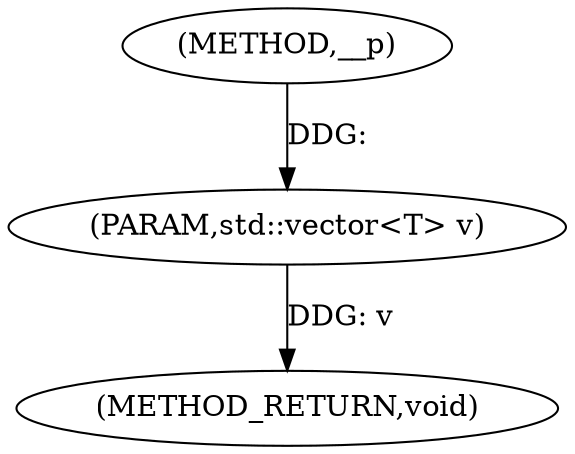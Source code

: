 digraph "__p" {  
"1000113" [label = "(METHOD,__p)" ]
"1000116" [label = "(METHOD_RETURN,void)" ]
"1000114" [label = "(PARAM,std::vector<T> v)" ]
  "1000114" -> "1000116"  [ label = "DDG: v"] 
  "1000113" -> "1000114"  [ label = "DDG: "] 
}
